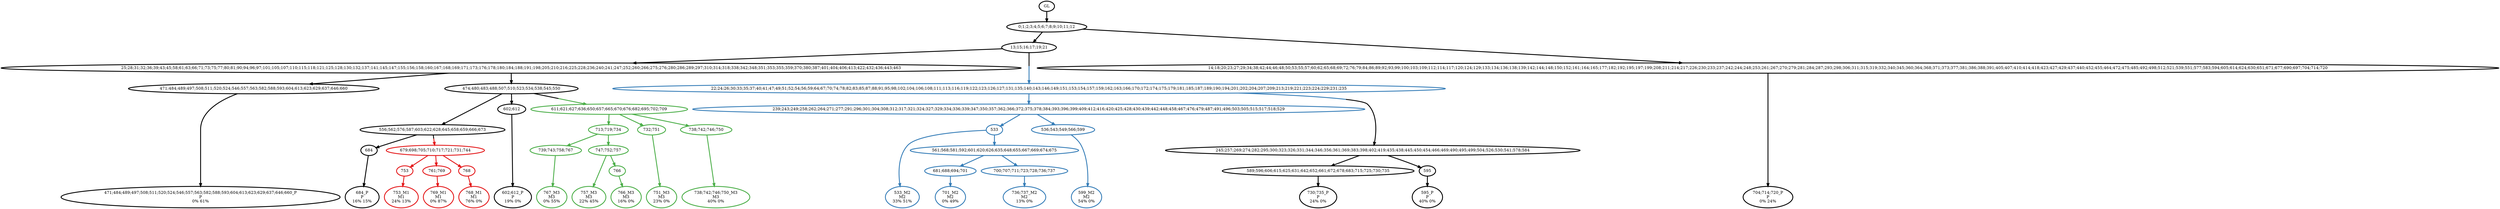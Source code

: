 digraph T {
	{
		rank=same
		44 [penwidth=3,colorscheme=set19,color=0,label="730;735_P\nP\n24% 0%"]
		42 [penwidth=3,colorscheme=set19,color=0,label="595_P\nP\n40% 0%"]
		39 [penwidth=3,colorscheme=set19,color=0,label="471;484;489;497;508;511;520;524;546;557;563;582;588;593;604;613;623;629;637;646;660_P\nP\n0% 61%"]
		35 [penwidth=3,colorscheme=set19,color=0,label="684_P\nP\n16% 15%"]
		33 [penwidth=3,colorscheme=set19,color=0,label="602;612_P\nP\n19% 0%"]
		31 [penwidth=3,colorscheme=set19,color=0,label="704;714;720_P\nP\n0% 24%"]
		29 [penwidth=3,colorscheme=set19,color=1,label="753_M1\nM1\n24% 13%"]
		27 [penwidth=3,colorscheme=set19,color=1,label="769_M1\nM1\n0% 87%"]
		25 [penwidth=3,colorscheme=set19,color=1,label="768_M1\nM1\n76% 0%"]
		22 [penwidth=3,colorscheme=set19,color=2,label="533_M2\nM2\n33% 51%"]
		19 [penwidth=3,colorscheme=set19,color=2,label="701_M2\nM2\n0% 49%"]
		17 [penwidth=3,colorscheme=set19,color=2,label="736;737_M2\nM2\n13% 0%"]
		15 [penwidth=3,colorscheme=set19,color=2,label="599_M2\nM2\n54% 0%"]
		12 [penwidth=3,colorscheme=set19,color=3,label="767_M3\nM3\n0% 55%"]
		10 [penwidth=3,colorscheme=set19,color=3,label="757_M3\nM3\n22% 45%"]
		8 [penwidth=3,colorscheme=set19,color=3,label="766_M3\nM3\n16% 0%"]
		6 [penwidth=3,colorscheme=set19,color=3,label="751_M3\nM3\n23% 0%"]
		4 [penwidth=3,colorscheme=set19,color=3,label="738;742;746;750_M3\nM3\n40% 0%"]
	}
	48 [penwidth=3,colorscheme=set19,color=0,label="GL"]
	47 [penwidth=3,colorscheme=set19,color=0,label="0;1;2;3;4;5;6;7;8;9;10;11;12"]
	46 [penwidth=3,colorscheme=set19,color=0,label="13;15;16;17;19;21"]
	45 [penwidth=3,colorscheme=set19,color=0,label="589;596;606;615;625;631;642;652;661;672;678;683;715;725;730;735"]
	43 [penwidth=3,colorscheme=set19,color=0,label="595"]
	41 [penwidth=3,colorscheme=set19,color=0,label="25;28;31;32;36;39;43;45;58;61;63;66;71;73;75;77;80;81;90;94;96;97;101;105;107;110;115;118;121;125;128;130;132;137;141;145;147;155;156;158;160;167;168;169;171;173;176;178;180;184;188;191;198;205;210;216;225;228;236;240;241;247;252;260;266;275;276;280;286;289;297;310;314;318;338;342;348;351;353;355;359;370;380;387;401;404;406;413;422;432;436;443;463"]
	40 [penwidth=3,colorscheme=set19,color=0,label="471;484;489;497;508;511;520;524;546;557;563;582;588;593;604;613;623;629;637;646;660"]
	38 [penwidth=3,colorscheme=set19,color=0,label="474;480;483;488;507;510;523;534;538;545;550"]
	37 [penwidth=3,colorscheme=set19,color=0,label="556;562;576;587;603;622;628;645;658;659;666;673"]
	36 [penwidth=3,colorscheme=set19,color=0,label="684"]
	34 [penwidth=3,colorscheme=set19,color=0,label="602;612"]
	32 [penwidth=3,colorscheme=set19,color=0,label="14;18;20;23;27;29;34;38;42;44;46;48;50;53;55;57;60;62;65;68;69;72;76;79;84;86;89;92;93;99;100;103;109;112;114;117;120;124;129;133;134;136;138;139;142;144;148;150;152;161;164;165;177;182;192;195;197;199;208;211;214;217;226;230;233;237;242;244;248;253;261;267;270;279;281;284;287;293;298;306;311;315;319;332;340;345;360;364;368;371;373;377;381;386;388;391;405;407;410;414;418;423;427;429;437;440;452;455;464;472;475;485;492;498;512;521;539;551;577;583;594;605;614;624;630;651;671;677;690;697;704;714;720"]
	30 [penwidth=3,colorscheme=set19,color=1,label="753"]
	28 [penwidth=3,colorscheme=set19,color=1,label="761;769"]
	26 [penwidth=3,colorscheme=set19,color=1,label="768"]
	24 [penwidth=3,colorscheme=set19,color=2,label="239;243;249;258;262;264;271;277;291;296;301;304;308;312;317;321;324;327;329;334;336;339;347;350;357;362;366;372;375;378;384;393;396;399;409;412;416;420;425;428;430;439;442;448;458;467;476;479;487;491;496;503;505;515;517;518;529"]
	23 [penwidth=3,colorscheme=set19,color=2,label="533"]
	21 [penwidth=3,colorscheme=set19,color=2,label="561;568;581;592;601;620;626;635;648;655;667;669;674;675"]
	20 [penwidth=3,colorscheme=set19,color=2,label="681;688;694;701"]
	18 [penwidth=3,colorscheme=set19,color=2,label="700;707;711;723;728;736;737"]
	16 [penwidth=3,colorscheme=set19,color=2,label="536;543;549;566;599"]
	14 [penwidth=3,colorscheme=set19,color=3,label="713;719;734"]
	13 [penwidth=3,colorscheme=set19,color=3,label="739;743;758;767"]
	11 [penwidth=3,colorscheme=set19,color=3,label="747;752;757"]
	9 [penwidth=3,colorscheme=set19,color=3,label="766"]
	7 [penwidth=3,colorscheme=set19,color=3,label="732;751"]
	5 [penwidth=3,colorscheme=set19,color=3,label="738;742;746;750"]
	3 [penwidth=3,colorscheme=set19,color=0,label="245;257;269;274;282;295;300;323;326;331;344;346;356;361;369;383;398;402;419;435;438;445;450;454;466;469;490;495;499;504;526;530;541;578;584"]
	2 [penwidth=3,colorscheme=set19,color=1,label="679;698;705;710;717;721;731;744"]
	1 [penwidth=3,colorscheme=set19,color=3,label="611;621;627;636;650;657;665;670;676;682;695;702;709"]
	0 [penwidth=3,colorscheme=set19,color=2,label="22;24;26;30;33;35;37;40;41;47;49;51;52;54;56;59;64;67;70;74;78;82;83;85;87;88;91;95;98;102;104;106;108;111;113;116;119;122;123;126;127;131;135;140;143;146;149;151;153;154;157;159;162;163;166;170;172;174;175;179;181;185;187;189;190;194;201;202;204;207;209;213;219;221;223;224;229;231;235"]
	48 -> 47 [penwidth=3,colorscheme=set19,color=0]
	47 -> 46 [penwidth=3,colorscheme=set19,color=0]
	47 -> 32 [penwidth=3,colorscheme=set19,color=0]
	46 -> 41 [penwidth=3,colorscheme=set19,color=0]
	46 -> 0 [penwidth=3,colorscheme=set19,color="0;0.5:2"]
	45 -> 44 [penwidth=3,colorscheme=set19,color=0]
	43 -> 42 [penwidth=3,colorscheme=set19,color=0]
	41 -> 40 [penwidth=3,colorscheme=set19,color=0]
	41 -> 38 [penwidth=3,colorscheme=set19,color=0]
	40 -> 39 [penwidth=3,colorscheme=set19,color=0]
	38 -> 34 [penwidth=3,colorscheme=set19,color=0]
	38 -> 37 [penwidth=3,colorscheme=set19,color=0]
	38 -> 1 [penwidth=3,colorscheme=set19,color="0;0.5:3"]
	37 -> 36 [penwidth=3,colorscheme=set19,color=0]
	37 -> 2 [penwidth=3,colorscheme=set19,color="0;0.5:1"]
	36 -> 35 [penwidth=3,colorscheme=set19,color=0]
	34 -> 33 [penwidth=3,colorscheme=set19,color=0]
	32 -> 31 [penwidth=3,colorscheme=set19,color=0]
	30 -> 29 [penwidth=3,colorscheme=set19,color=1]
	28 -> 27 [penwidth=3,colorscheme=set19,color=1]
	26 -> 25 [penwidth=3,colorscheme=set19,color=1]
	24 -> 23 [penwidth=3,colorscheme=set19,color=2]
	24 -> 16 [penwidth=3,colorscheme=set19,color=2]
	23 -> 22 [penwidth=3,colorscheme=set19,color=2]
	23 -> 21 [penwidth=3,colorscheme=set19,color=2]
	21 -> 18 [penwidth=3,colorscheme=set19,color=2]
	21 -> 20 [penwidth=3,colorscheme=set19,color=2]
	20 -> 19 [penwidth=3,colorscheme=set19,color=2]
	18 -> 17 [penwidth=3,colorscheme=set19,color=2]
	16 -> 15 [penwidth=3,colorscheme=set19,color=2]
	14 -> 11 [penwidth=3,colorscheme=set19,color=3]
	14 -> 13 [penwidth=3,colorscheme=set19,color=3]
	13 -> 12 [penwidth=3,colorscheme=set19,color=3]
	11 -> 10 [penwidth=3,colorscheme=set19,color=3]
	11 -> 9 [penwidth=3,colorscheme=set19,color=3]
	9 -> 8 [penwidth=3,colorscheme=set19,color=3]
	7 -> 6 [penwidth=3,colorscheme=set19,color=3]
	5 -> 4 [penwidth=3,colorscheme=set19,color=3]
	3 -> 45 [penwidth=3,colorscheme=set19,color=0]
	3 -> 43 [penwidth=3,colorscheme=set19,color=0]
	2 -> 30 [penwidth=3,colorscheme=set19,color=1]
	2 -> 28 [penwidth=3,colorscheme=set19,color=1]
	2 -> 26 [penwidth=3,colorscheme=set19,color=1]
	1 -> 14 [penwidth=3,colorscheme=set19,color=3]
	1 -> 7 [penwidth=3,colorscheme=set19,color=3]
	1 -> 5 [penwidth=3,colorscheme=set19,color=3]
	0 -> 24 [penwidth=3,colorscheme=set19,color=2]
	0 -> 3 [penwidth=3,colorscheme=set19,color="2;0.5:0"]
}
